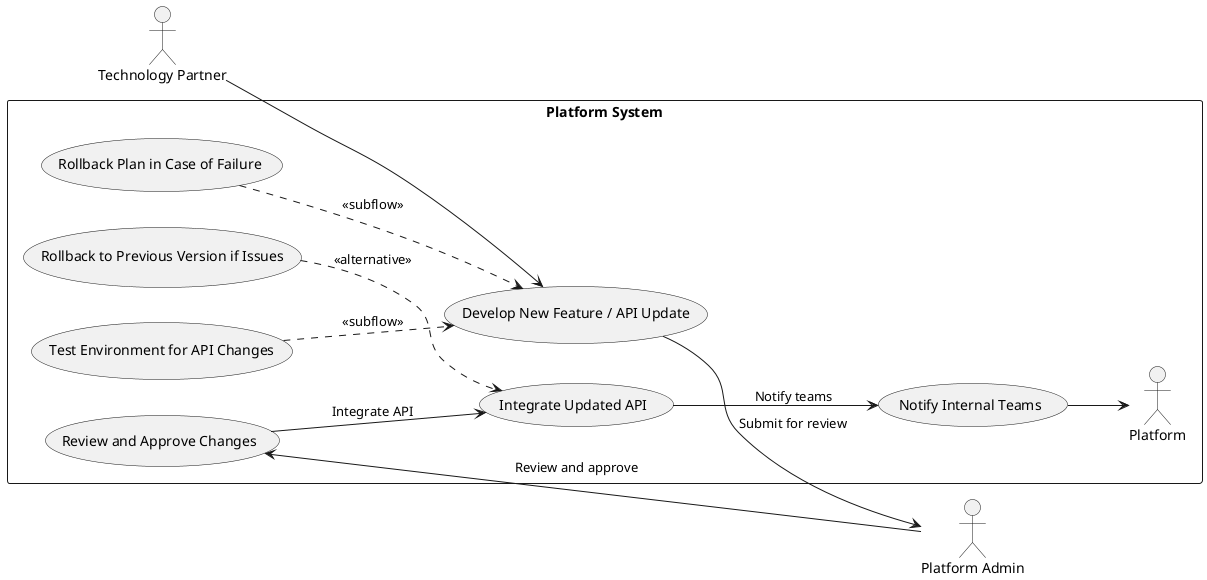@startuml
left to right direction

actor "Technology Partner" as Partner
actor "Platform Admin" as Admin

rectangle "Platform System" {
    actor Platform

    usecase "Develop New Feature / API Update" as UC1
    usecase "Review and Approve Changes" as UC2
    usecase "Integrate Updated API" as UC3
    usecase "Notify Internal Teams" as UC4
    usecase "Test Environment for API Changes" as UC5
    usecase "Rollback Plan in Case of Failure" as UC6
    usecase "Rollback to Previous Version if Issues" as UC7
}

' Main Flow
Partner --> UC1
UC1 --> Admin : "Submit for review"
Admin --> UC2 : "Review and approve"
UC2 --> UC3 : "Integrate API"
UC3 --> UC4 : "Notify teams"
UC4 --> Platform

' Subflows
UC5 ..> UC1 : <<subflow>>
UC6 ..> UC1 : <<subflow>>

' Alternative Flow
UC7 ..> UC3 : <<alternative>>

@enduml
